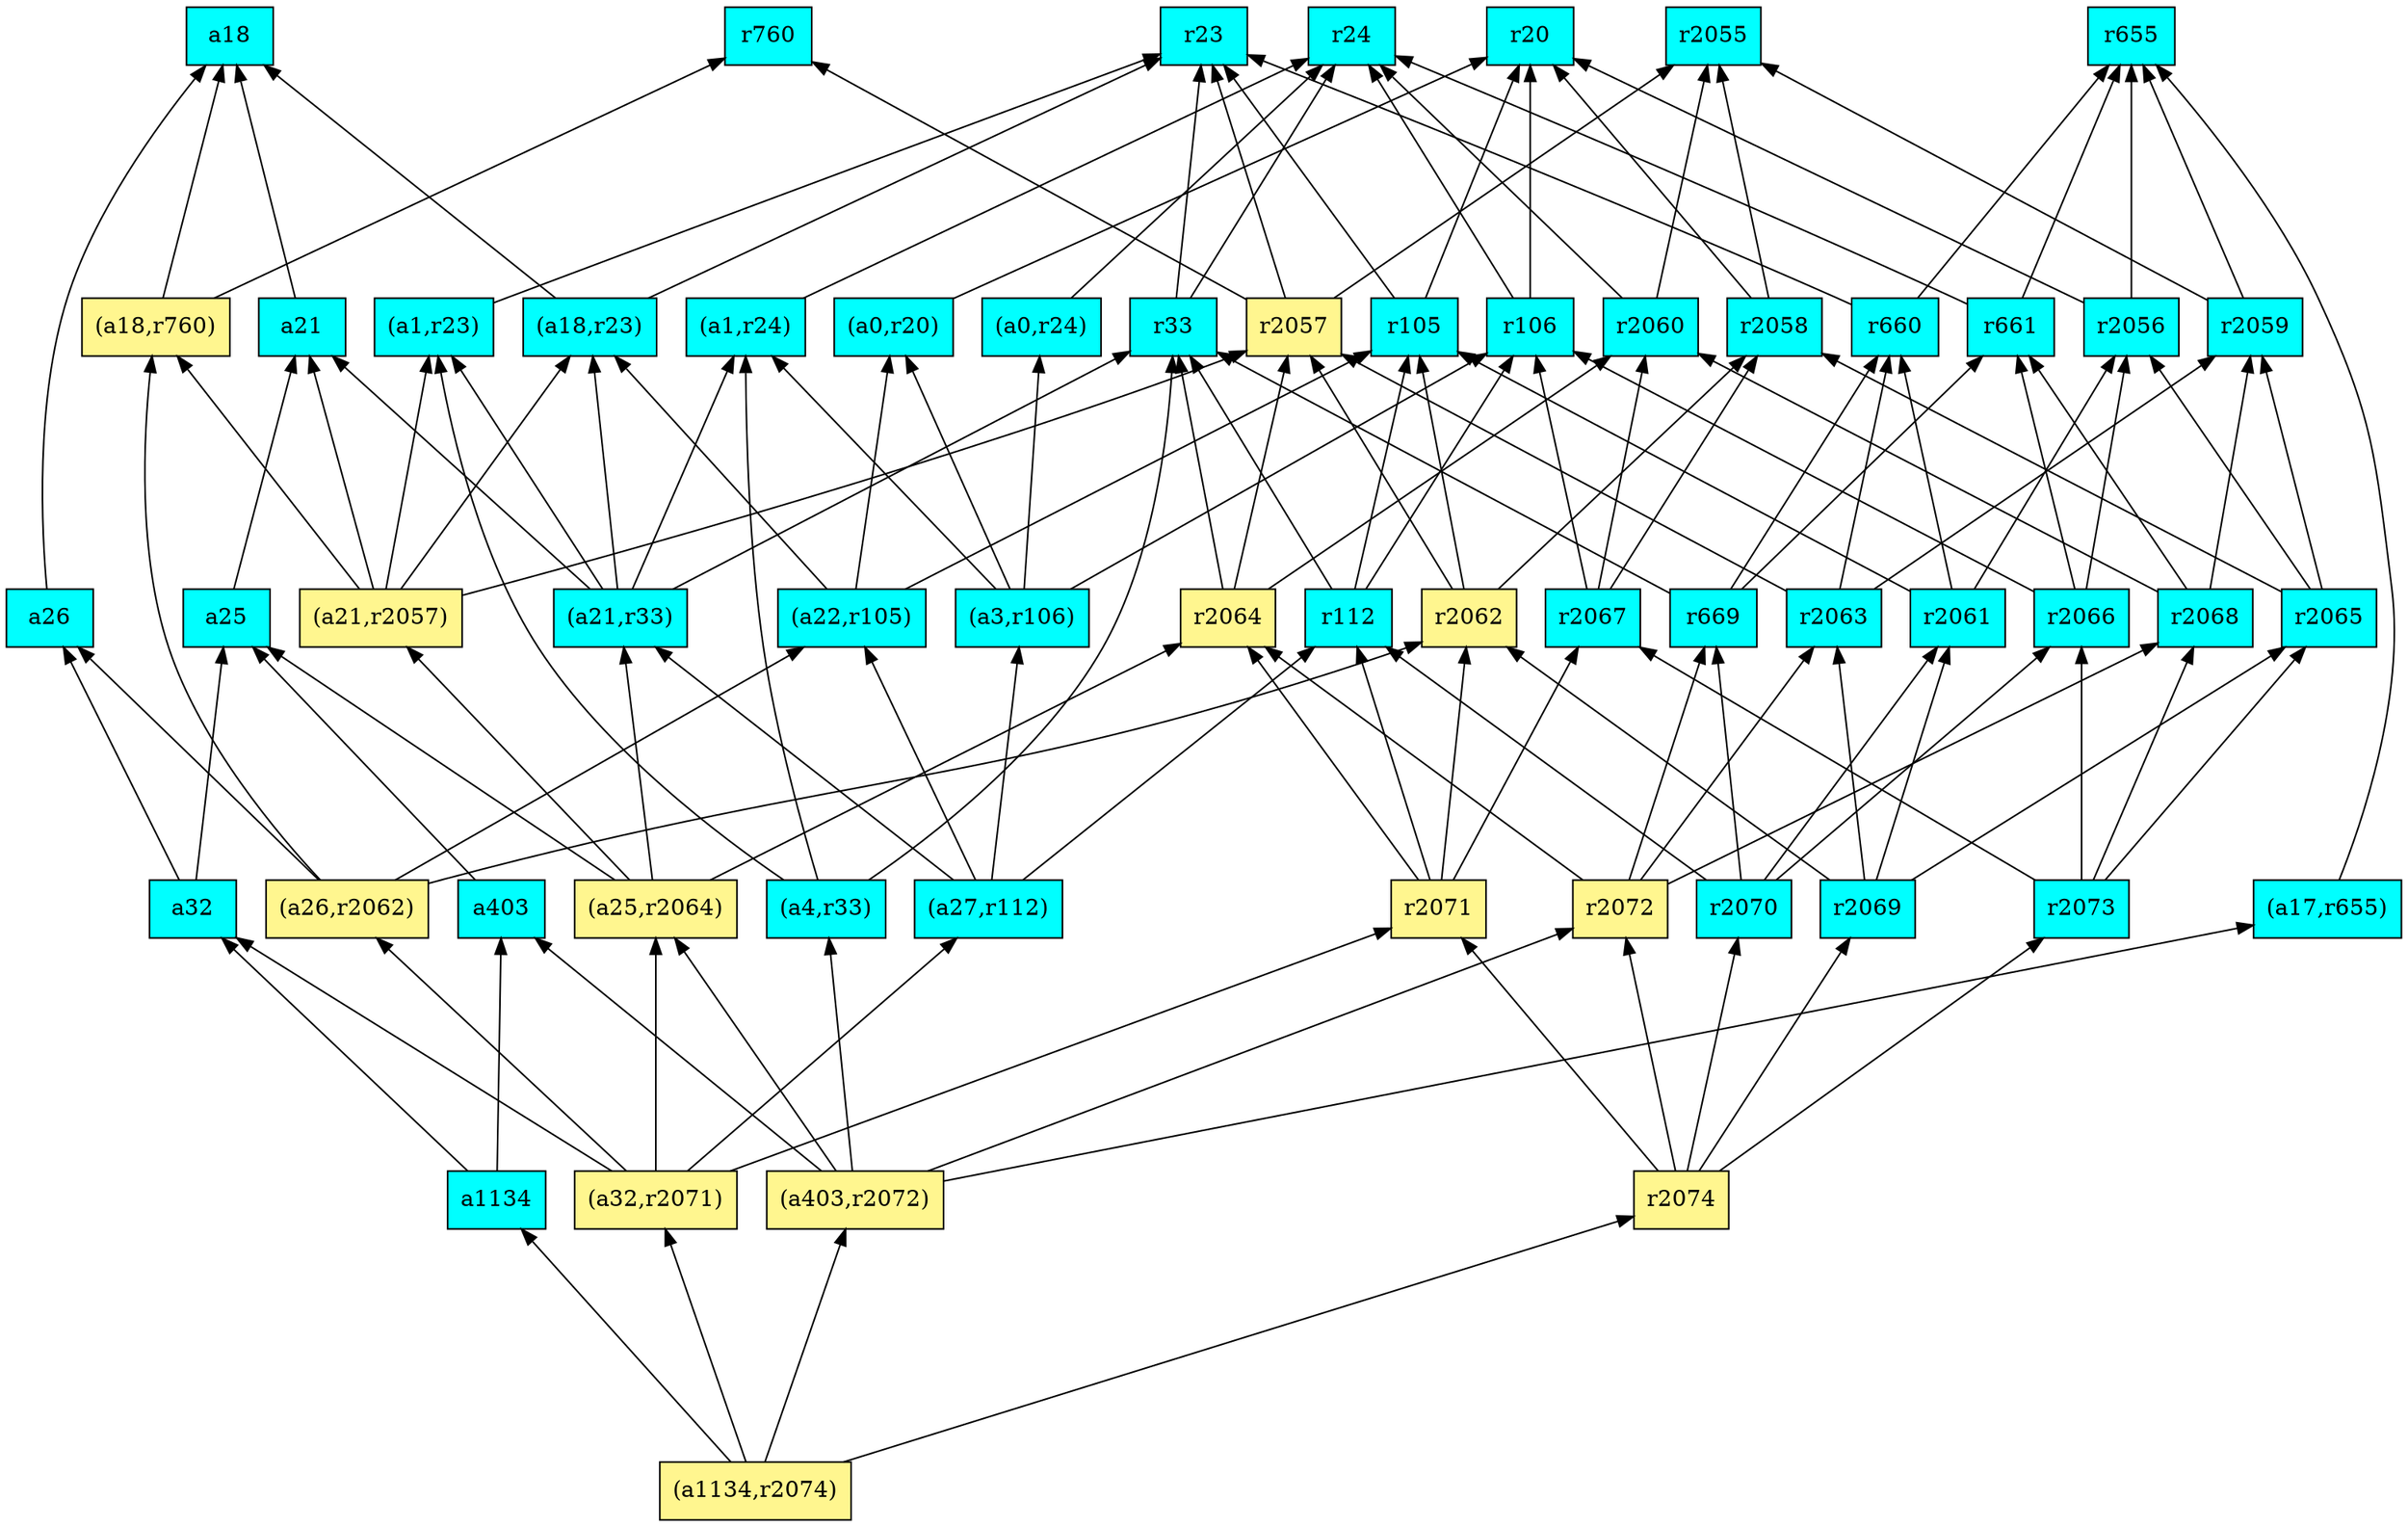 digraph G {
rankdir=BT;ranksep="2.0";
"(a4,r33)" [shape=record,fillcolor=cyan,style=filled,label="{(a4,r33)}"];
"r2058" [shape=record,fillcolor=cyan,style=filled,label="{r2058}"];
"(a0,r20)" [shape=record,fillcolor=cyan,style=filled,label="{(a0,r20)}"];
"r2066" [shape=record,fillcolor=cyan,style=filled,label="{r2066}"];
"a32" [shape=record,fillcolor=cyan,style=filled,label="{a32}"];
"(a25,r2064)" [shape=record,fillcolor=khaki1,style=filled,label="{(a25,r2064)}"];
"(a22,r105)" [shape=record,fillcolor=cyan,style=filled,label="{(a22,r105)}"];
"r105" [shape=record,fillcolor=cyan,style=filled,label="{r105}"];
"(a26,r2062)" [shape=record,fillcolor=khaki1,style=filled,label="{(a26,r2062)}"];
"(a1134,r2074)" [shape=record,fillcolor=khaki1,style=filled,label="{(a1134,r2074)}"];
"r2062" [shape=record,fillcolor=khaki1,style=filled,label="{r2062}"];
"r660" [shape=record,fillcolor=cyan,style=filled,label="{r660}"];
"(a21,r2057)" [shape=record,fillcolor=khaki1,style=filled,label="{(a21,r2057)}"];
"r2060" [shape=record,fillcolor=cyan,style=filled,label="{r2060}"];
"r2063" [shape=record,fillcolor=cyan,style=filled,label="{r2063}"];
"a21" [shape=record,fillcolor=cyan,style=filled,label="{a21}"];
"(a403,r2072)" [shape=record,fillcolor=khaki1,style=filled,label="{(a403,r2072)}"];
"a403" [shape=record,fillcolor=cyan,style=filled,label="{a403}"];
"r2067" [shape=record,fillcolor=cyan,style=filled,label="{r2067}"];
"r2070" [shape=record,fillcolor=cyan,style=filled,label="{r2070}"];
"r2061" [shape=record,fillcolor=cyan,style=filled,label="{r2061}"];
"(a3,r106)" [shape=record,fillcolor=cyan,style=filled,label="{(a3,r106)}"];
"r24" [shape=record,fillcolor=cyan,style=filled,label="{r24}"];
"r2056" [shape=record,fillcolor=cyan,style=filled,label="{r2056}"];
"(a18,r23)" [shape=record,fillcolor=cyan,style=filled,label="{(a18,r23)}"];
"a26" [shape=record,fillcolor=cyan,style=filled,label="{a26}"];
"r33" [shape=record,fillcolor=cyan,style=filled,label="{r33}"];
"r2057" [shape=record,fillcolor=khaki1,style=filled,label="{r2057}"];
"a1134" [shape=record,fillcolor=cyan,style=filled,label="{a1134}"];
"r2059" [shape=record,fillcolor=cyan,style=filled,label="{r2059}"];
"r2071" [shape=record,fillcolor=khaki1,style=filled,label="{r2071}"];
"r112" [shape=record,fillcolor=cyan,style=filled,label="{r112}"];
"r106" [shape=record,fillcolor=cyan,style=filled,label="{r106}"];
"r2055" [shape=record,fillcolor=cyan,style=filled,label="{r2055}"];
"r2064" [shape=record,fillcolor=khaki1,style=filled,label="{r2064}"];
"r661" [shape=record,fillcolor=cyan,style=filled,label="{r661}"];
"(a21,r33)" [shape=record,fillcolor=cyan,style=filled,label="{(a21,r33)}"];
"r2073" [shape=record,fillcolor=cyan,style=filled,label="{r2073}"];
"r2068" [shape=record,fillcolor=cyan,style=filled,label="{r2068}"];
"a25" [shape=record,fillcolor=cyan,style=filled,label="{a25}"];
"r2065" [shape=record,fillcolor=cyan,style=filled,label="{r2065}"];
"a18" [shape=record,fillcolor=cyan,style=filled,label="{a18}"];
"(a18,r760)" [shape=record,fillcolor=khaki1,style=filled,label="{(a18,r760)}"];
"(a17,r655)" [shape=record,fillcolor=cyan,style=filled,label="{(a17,r655)}"];
"(a1,r23)" [shape=record,fillcolor=cyan,style=filled,label="{(a1,r23)}"];
"(a1,r24)" [shape=record,fillcolor=cyan,style=filled,label="{(a1,r24)}"];
"r2069" [shape=record,fillcolor=cyan,style=filled,label="{r2069}"];
"r2072" [shape=record,fillcolor=khaki1,style=filled,label="{r2072}"];
"(a27,r112)" [shape=record,fillcolor=cyan,style=filled,label="{(a27,r112)}"];
"(a0,r24)" [shape=record,fillcolor=cyan,style=filled,label="{(a0,r24)}"];
"(a32,r2071)" [shape=record,fillcolor=khaki1,style=filled,label="{(a32,r2071)}"];
"r23" [shape=record,fillcolor=cyan,style=filled,label="{r23}"];
"r669" [shape=record,fillcolor=cyan,style=filled,label="{r669}"];
"r20" [shape=record,fillcolor=cyan,style=filled,label="{r20}"];
"r655" [shape=record,fillcolor=cyan,style=filled,label="{r655}"];
"r760" [shape=record,fillcolor=cyan,style=filled,label="{r760}"];
"r2074" [shape=record,fillcolor=khaki1,style=filled,label="{r2074}"];
"(a4,r33)" -> "(a1,r23)"
"(a4,r33)" -> "(a1,r24)"
"(a4,r33)" -> "r33"
"r2058" -> "r20"
"r2058" -> "r2055"
"(a0,r20)" -> "r20"
"r2066" -> "r106"
"r2066" -> "r661"
"r2066" -> "r2056"
"a32" -> "a25"
"a32" -> "a26"
"(a25,r2064)" -> "r2064"
"(a25,r2064)" -> "(a21,r33)"
"(a25,r2064)" -> "a25"
"(a25,r2064)" -> "(a21,r2057)"
"(a22,r105)" -> "(a18,r23)"
"(a22,r105)" -> "r105"
"(a22,r105)" -> "(a0,r20)"
"r105" -> "r20"
"r105" -> "r23"
"(a26,r2062)" -> "a26"
"(a26,r2062)" -> "(a22,r105)"
"(a26,r2062)" -> "r2062"
"(a26,r2062)" -> "(a18,r760)"
"(a1134,r2074)" -> "(a403,r2072)"
"(a1134,r2074)" -> "a1134"
"(a1134,r2074)" -> "(a32,r2071)"
"(a1134,r2074)" -> "r2074"
"r2062" -> "r2058"
"r2062" -> "r2057"
"r2062" -> "r105"
"r660" -> "r655"
"r660" -> "r23"
"(a21,r2057)" -> "(a1,r23)"
"(a21,r2057)" -> "(a18,r23)"
"(a21,r2057)" -> "r2057"
"(a21,r2057)" -> "(a18,r760)"
"(a21,r2057)" -> "a21"
"r2060" -> "r24"
"r2060" -> "r2055"
"r2063" -> "r2057"
"r2063" -> "r660"
"r2063" -> "r2059"
"a21" -> "a18"
"(a403,r2072)" -> "(a17,r655)"
"(a403,r2072)" -> "(a4,r33)"
"(a403,r2072)" -> "r2072"
"(a403,r2072)" -> "(a25,r2064)"
"(a403,r2072)" -> "a403"
"a403" -> "a25"
"r2067" -> "r106"
"r2067" -> "r2058"
"r2067" -> "r2060"
"r2070" -> "r2061"
"r2070" -> "r2066"
"r2070" -> "r669"
"r2070" -> "r112"
"r2061" -> "r2056"
"r2061" -> "r105"
"r2061" -> "r660"
"(a3,r106)" -> "r106"
"(a3,r106)" -> "(a1,r24)"
"(a3,r106)" -> "(a0,r24)"
"(a3,r106)" -> "(a0,r20)"
"r2056" -> "r20"
"r2056" -> "r655"
"(a18,r23)" -> "a18"
"(a18,r23)" -> "r23"
"a26" -> "a18"
"r33" -> "r24"
"r33" -> "r23"
"r2057" -> "r2055"
"r2057" -> "r23"
"r2057" -> "r760"
"a1134" -> "a32"
"a1134" -> "a403"
"r2059" -> "r655"
"r2059" -> "r2055"
"r2071" -> "r2067"
"r2071" -> "r2064"
"r2071" -> "r2062"
"r2071" -> "r112"
"r112" -> "r106"
"r112" -> "r105"
"r112" -> "r33"
"r106" -> "r20"
"r106" -> "r24"
"r2064" -> "r2057"
"r2064" -> "r33"
"r2064" -> "r2060"
"r661" -> "r24"
"r661" -> "r655"
"(a21,r33)" -> "(a1,r23)"
"(a21,r33)" -> "(a1,r24)"
"(a21,r33)" -> "(a18,r23)"
"(a21,r33)" -> "r33"
"(a21,r33)" -> "a21"
"r2073" -> "r2067"
"r2073" -> "r2066"
"r2073" -> "r2068"
"r2073" -> "r2065"
"r2068" -> "r661"
"r2068" -> "r2059"
"r2068" -> "r2060"
"a25" -> "a21"
"r2065" -> "r2058"
"r2065" -> "r2056"
"r2065" -> "r2059"
"(a18,r760)" -> "a18"
"(a18,r760)" -> "r760"
"(a17,r655)" -> "r655"
"(a1,r23)" -> "r23"
"(a1,r24)" -> "r24"
"r2069" -> "r2061"
"r2069" -> "r2062"
"r2069" -> "r2065"
"r2069" -> "r2063"
"r2072" -> "r2064"
"r2072" -> "r669"
"r2072" -> "r2068"
"r2072" -> "r2063"
"(a27,r112)" -> "(a3,r106)"
"(a27,r112)" -> "(a21,r33)"
"(a27,r112)" -> "(a22,r105)"
"(a27,r112)" -> "r112"
"(a0,r24)" -> "r24"
"(a32,r2071)" -> "a32"
"(a32,r2071)" -> "(a27,r112)"
"(a32,r2071)" -> "(a25,r2064)"
"(a32,r2071)" -> "(a26,r2062)"
"(a32,r2071)" -> "r2071"
"r669" -> "r661"
"r669" -> "r33"
"r669" -> "r660"
"r2074" -> "r2070"
"r2074" -> "r2071"
"r2074" -> "r2073"
"r2074" -> "r2069"
"r2074" -> "r2072"
}